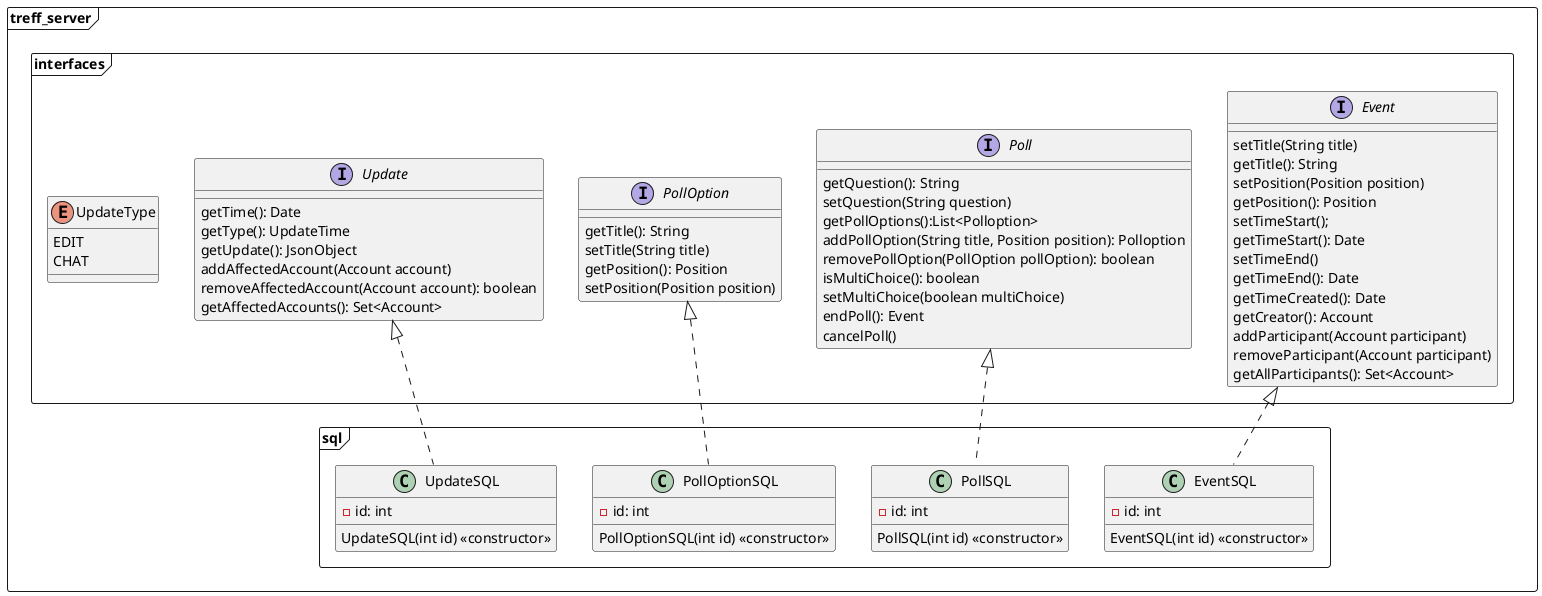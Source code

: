@startuml
package treff_server <<Frame>> {
    package interfaces <<Frame>> {
        interface Event {
            setTitle(String title)
            getTitle(): String
            setPosition(Position position)
            getPosition(): Position
            setTimeStart();
            getTimeStart(): Date
            setTimeEnd()
            getTimeEnd(): Date
            getTimeCreated(): Date
            getCreator(): Account
            addParticipant(Account participant)
            removeParticipant(Account participant)
            getAllParticipants(): Set<Account>
        }

        interface Poll {
            getQuestion(): String
            setQuestion(String question)
            getPollOptions():List<Polloption>
            addPollOption(String title, Position position): Polloption
            removePollOption(PollOption pollOption): boolean
            isMultiChoice(): boolean
            setMultiChoice(boolean multiChoice)
            endPoll(): Event
            cancelPoll()
        }

        interface PollOption {
            getTitle(): String
            setTitle(String title)
            getPosition(): Position
            setPosition(Position position)
        }

        interface Update {
            getTime(): Date
            getType(): UpdateTime
            getUpdate(): JsonObject
            addAffectedAccount(Account account)
            removeAffectedAccount(Account account): boolean
            getAffectedAccounts(): Set<Account>
        }

        enum UpdateType {
            EDIT
            CHAT
        }
    }

    package sql <<Frame>> {
        class EventSQL {
            -id: int

            EventSQL(int id) <<constructor>>
        }

        class PollSQL {
            -id: int

            PollSQL(int id) <<constructor>>
        }

        class PollOptionSQL {
            -id: int

            PollOptionSQL(int id) <<constructor>>
        }

        class UpdateSQL {
            -id: int

            UpdateSQL(int id) <<constructor>>
        }

    }

    Event <|.. EventSQL
    Poll <|.. PollSQL
    PollOption <|.. PollOptionSQL
    Update <|.. UpdateSQL
}
@enduml
